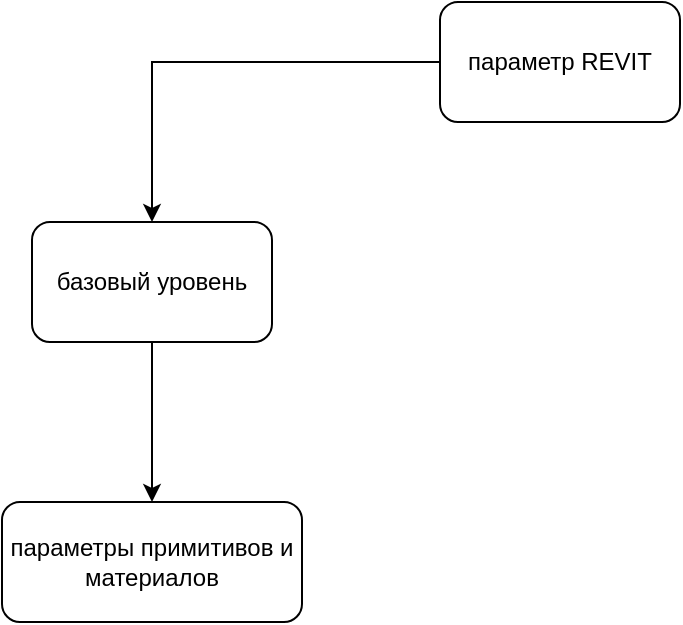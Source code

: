 <mxfile version="21.5.2" type="github">
  <diagram name="Страница 1" id="1MaOiBwRmsNrjapzq04G">
    <mxGraphModel dx="956" dy="529" grid="1" gridSize="10" guides="1" tooltips="1" connect="1" arrows="1" fold="1" page="1" pageScale="1" pageWidth="827" pageHeight="1169" math="0" shadow="0">
      <root>
        <mxCell id="0" />
        <mxCell id="1" parent="0" />
        <mxCell id="kAeXrJTY4RtEORMRYhfE-5" value="" style="edgeStyle=orthogonalEdgeStyle;rounded=0;orthogonalLoop=1;jettySize=auto;html=1;" edge="1" parent="1" source="kAeXrJTY4RtEORMRYhfE-1" target="kAeXrJTY4RtEORMRYhfE-4">
          <mxGeometry relative="1" as="geometry" />
        </mxCell>
        <mxCell id="kAeXrJTY4RtEORMRYhfE-1" value="параметр REVIT" style="rounded=1;whiteSpace=wrap;html=1;" vertex="1" parent="1">
          <mxGeometry x="354" y="120" width="120" height="60" as="geometry" />
        </mxCell>
        <mxCell id="kAeXrJTY4RtEORMRYhfE-7" value="" style="edgeStyle=orthogonalEdgeStyle;rounded=0;orthogonalLoop=1;jettySize=auto;html=1;" edge="1" parent="1" source="kAeXrJTY4RtEORMRYhfE-4" target="kAeXrJTY4RtEORMRYhfE-6">
          <mxGeometry relative="1" as="geometry" />
        </mxCell>
        <mxCell id="kAeXrJTY4RtEORMRYhfE-4" value="базовый уровень" style="rounded=1;whiteSpace=wrap;html=1;" vertex="1" parent="1">
          <mxGeometry x="150" y="230" width="120" height="60" as="geometry" />
        </mxCell>
        <mxCell id="kAeXrJTY4RtEORMRYhfE-6" value="параметры примитивов и материалов" style="whiteSpace=wrap;html=1;rounded=1;" vertex="1" parent="1">
          <mxGeometry x="135" y="370" width="150" height="60" as="geometry" />
        </mxCell>
      </root>
    </mxGraphModel>
  </diagram>
</mxfile>
